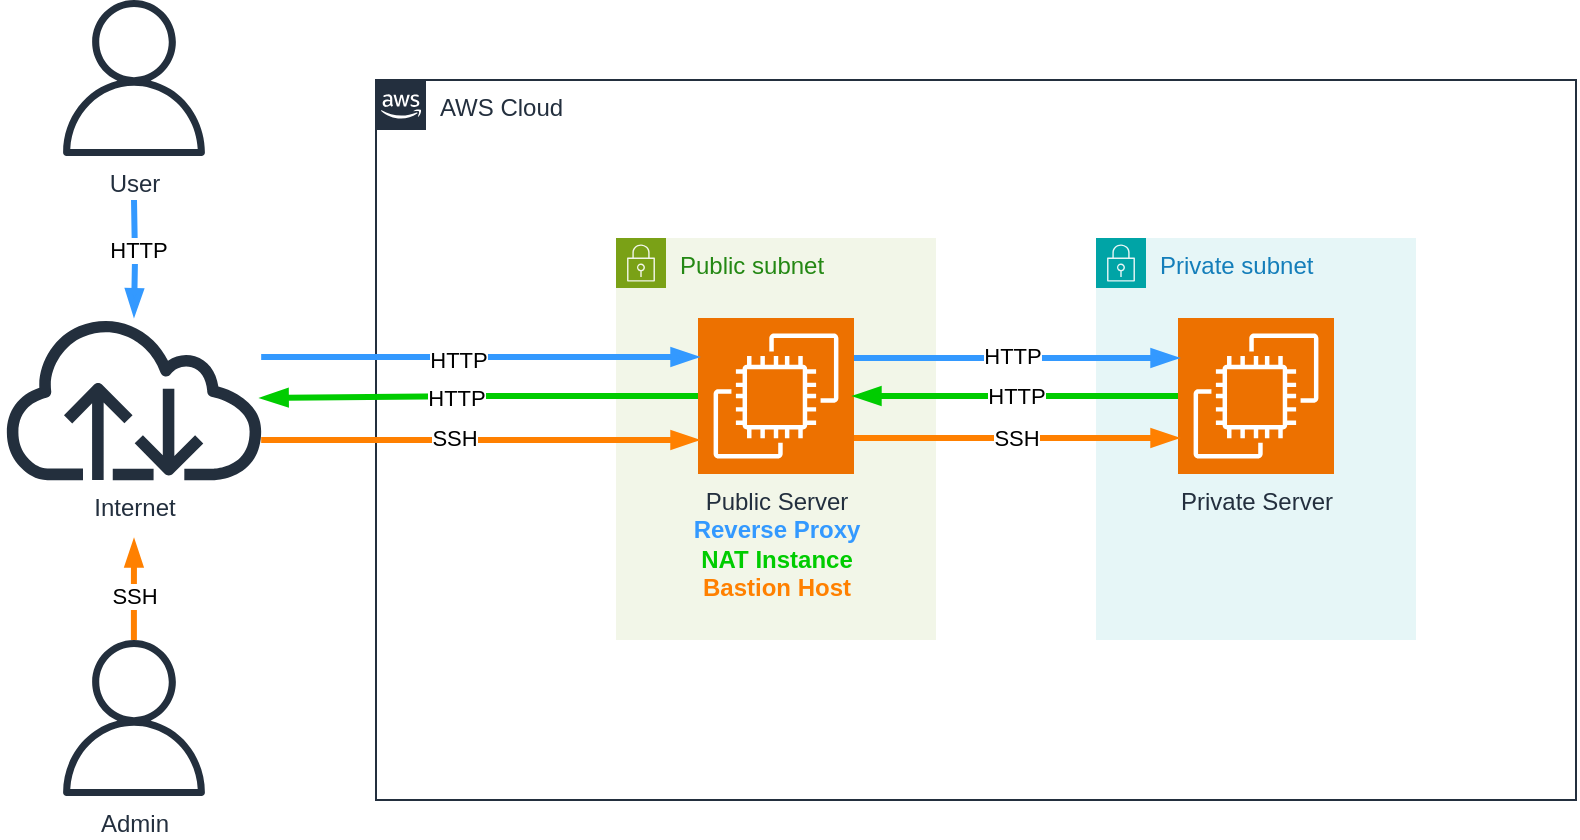 <mxfile version="26.1.1">
  <diagram name="Page-1" id="b3kSgrx2vGMmETdr_YDn">
    <mxGraphModel dx="1224" dy="726" grid="1" gridSize="10" guides="1" tooltips="1" connect="1" arrows="1" fold="1" page="1" pageScale="1" pageWidth="850" pageHeight="1100" math="0" shadow="0">
      <root>
        <mxCell id="0" />
        <mxCell id="1" parent="0" />
        <mxCell id="GjXdtXDcGyxyJpDaa6RI-1" value="AWS Cloud" style="points=[[0,0],[0.25,0],[0.5,0],[0.75,0],[1,0],[1,0.25],[1,0.5],[1,0.75],[1,1],[0.75,1],[0.5,1],[0.25,1],[0,1],[0,0.75],[0,0.5],[0,0.25]];outlineConnect=0;gradientColor=none;html=1;whiteSpace=wrap;fontSize=12;fontStyle=0;container=1;pointerEvents=0;collapsible=0;recursiveResize=0;shape=mxgraph.aws4.group;grIcon=mxgraph.aws4.group_aws_cloud_alt;strokeColor=#232F3E;fillColor=none;verticalAlign=top;align=left;spacingLeft=30;fontColor=#232F3E;dashed=0;" vertex="1" parent="1">
          <mxGeometry x="240" y="80" width="600" height="360" as="geometry" />
        </mxCell>
        <mxCell id="GjXdtXDcGyxyJpDaa6RI-10" value="Internet" style="sketch=0;outlineConnect=0;fontColor=#232F3E;gradientColor=none;fillColor=#232F3D;strokeColor=none;dashed=0;verticalLabelPosition=bottom;verticalAlign=top;align=center;html=1;fontSize=12;fontStyle=0;aspect=fixed;pointerEvents=1;shape=mxgraph.aws4.internet;" vertex="1" parent="1">
          <mxGeometry x="52.13" y="197.84" width="133.75" height="82.31" as="geometry" />
        </mxCell>
        <mxCell id="GjXdtXDcGyxyJpDaa6RI-17" style="edgeStyle=orthogonalEdgeStyle;rounded=0;orthogonalLoop=1;jettySize=auto;html=1;strokeWidth=3;endArrow=blockThin;endFill=1;strokeColor=#FF8000;" edge="1" parent="1" source="GjXdtXDcGyxyJpDaa6RI-16">
          <mxGeometry relative="1" as="geometry">
            <mxPoint x="119" y="310" as="targetPoint" />
          </mxGeometry>
        </mxCell>
        <mxCell id="GjXdtXDcGyxyJpDaa6RI-18" value="SSH" style="edgeLabel;html=1;align=center;verticalAlign=middle;resizable=0;points=[];" vertex="1" connectable="0" parent="GjXdtXDcGyxyJpDaa6RI-17">
          <mxGeometry x="-0.125" relative="1" as="geometry">
            <mxPoint as="offset" />
          </mxGeometry>
        </mxCell>
        <mxCell id="GjXdtXDcGyxyJpDaa6RI-16" value="Admin" style="sketch=0;outlineConnect=0;fontColor=#232F3E;gradientColor=none;fillColor=#232F3D;strokeColor=none;dashed=0;verticalLabelPosition=bottom;verticalAlign=top;align=center;html=1;fontSize=12;fontStyle=0;aspect=fixed;pointerEvents=1;shape=mxgraph.aws4.user;" vertex="1" parent="1">
          <mxGeometry x="80" y="360" width="78" height="78" as="geometry" />
        </mxCell>
        <mxCell id="GjXdtXDcGyxyJpDaa6RI-20" style="edgeStyle=orthogonalEdgeStyle;rounded=0;orthogonalLoop=1;jettySize=auto;html=1;strokeWidth=3;endArrow=blockThin;endFill=1;strokeColor=#3399FF;" edge="1" parent="1" target="GjXdtXDcGyxyJpDaa6RI-10">
          <mxGeometry relative="1" as="geometry">
            <mxPoint x="119" y="140" as="sourcePoint" />
          </mxGeometry>
        </mxCell>
        <mxCell id="GjXdtXDcGyxyJpDaa6RI-21" value="HTTP" style="edgeLabel;html=1;align=center;verticalAlign=middle;resizable=0;points=[];" vertex="1" connectable="0" parent="GjXdtXDcGyxyJpDaa6RI-20">
          <mxGeometry x="-0.143" y="1" relative="1" as="geometry">
            <mxPoint as="offset" />
          </mxGeometry>
        </mxCell>
        <mxCell id="GjXdtXDcGyxyJpDaa6RI-19" value="User" style="sketch=0;outlineConnect=0;fontColor=#232F3E;gradientColor=none;fillColor=#232F3D;strokeColor=none;dashed=0;verticalLabelPosition=bottom;verticalAlign=top;align=center;html=1;fontSize=12;fontStyle=0;aspect=fixed;pointerEvents=1;shape=mxgraph.aws4.user;" vertex="1" parent="1">
          <mxGeometry x="80" y="40" width="78" height="78" as="geometry" />
        </mxCell>
        <mxCell id="GjXdtXDcGyxyJpDaa6RI-2" value="Public subnet" style="points=[[0,0],[0.25,0],[0.5,0],[0.75,0],[1,0],[1,0.25],[1,0.5],[1,0.75],[1,1],[0.75,1],[0.5,1],[0.25,1],[0,1],[0,0.75],[0,0.5],[0,0.25]];outlineConnect=0;gradientColor=none;html=1;whiteSpace=wrap;fontSize=12;fontStyle=0;container=1;pointerEvents=0;collapsible=0;recursiveResize=0;shape=mxgraph.aws4.group;grIcon=mxgraph.aws4.group_security_group;grStroke=0;strokeColor=#7AA116;fillColor=#F2F6E8;verticalAlign=top;align=left;spacingLeft=30;fontColor=#248814;dashed=0;" vertex="1" parent="1">
          <mxGeometry x="360" y="159" width="160" height="201" as="geometry" />
        </mxCell>
        <mxCell id="GjXdtXDcGyxyJpDaa6RI-5" value="&lt;div&gt;&lt;span&gt;&lt;font&gt;Public Server&lt;/font&gt;&lt;/span&gt;&lt;/div&gt;&lt;div&gt;&lt;span&gt;&lt;font style=&quot;color: rgb(51, 153, 255);&quot;&gt;&lt;b&gt;Reverse Proxy&lt;/b&gt;&lt;/font&gt;&lt;/span&gt;&lt;/div&gt;&lt;div&gt;&lt;font style=&quot;color: rgb(0, 204, 0);&quot;&gt;&lt;b&gt;NAT Instance&lt;/b&gt;&lt;/font&gt;&lt;/div&gt;&lt;div&gt;&lt;font style=&quot;color: rgb(255, 128, 0);&quot;&gt;&lt;b&gt;Bastion Host&lt;/b&gt;&lt;/font&gt;&lt;/div&gt;" style="sketch=0;points=[[0,0,0],[0.25,0,0],[0.5,0,0],[0.75,0,0],[1,0,0],[0,1,0],[0.25,1,0],[0.5,1,0],[0.75,1,0],[1,1,0],[0,0.25,0],[0,0.5,0],[0,0.75,0],[1,0.25,0],[1,0.5,0],[1,0.75,0]];outlineConnect=0;fontColor=#232F3E;fillColor=#ED7100;strokeColor=#ffffff;dashed=0;verticalLabelPosition=bottom;verticalAlign=top;align=center;html=1;fontSize=12;fontStyle=0;aspect=fixed;shape=mxgraph.aws4.resourceIcon;resIcon=mxgraph.aws4.ec2;" vertex="1" parent="GjXdtXDcGyxyJpDaa6RI-2">
          <mxGeometry x="41" y="40" width="78" height="78" as="geometry" />
        </mxCell>
        <mxCell id="GjXdtXDcGyxyJpDaa6RI-3" value="Private subnet" style="points=[[0,0],[0.25,0],[0.5,0],[0.75,0],[1,0],[1,0.25],[1,0.5],[1,0.75],[1,1],[0.75,1],[0.5,1],[0.25,1],[0,1],[0,0.75],[0,0.5],[0,0.25]];outlineConnect=0;gradientColor=none;html=1;whiteSpace=wrap;fontSize=12;fontStyle=0;container=1;pointerEvents=0;collapsible=0;recursiveResize=0;shape=mxgraph.aws4.group;grIcon=mxgraph.aws4.group_security_group;grStroke=0;strokeColor=#00A4A6;fillColor=#E6F6F7;verticalAlign=top;align=left;spacingLeft=30;fontColor=#147EBA;dashed=0;" vertex="1" parent="1">
          <mxGeometry x="600" y="159" width="160" height="201" as="geometry" />
        </mxCell>
        <mxCell id="GjXdtXDcGyxyJpDaa6RI-6" value="Private Server" style="sketch=0;points=[[0,0,0],[0.25,0,0],[0.5,0,0],[0.75,0,0],[1,0,0],[0,1,0],[0.25,1,0],[0.5,1,0],[0.75,1,0],[1,1,0],[0,0.25,0],[0,0.5,0],[0,0.75,0],[1,0.25,0],[1,0.5,0],[1,0.75,0]];outlineConnect=0;fontColor=#232F3E;fillColor=#ED7100;strokeColor=#ffffff;dashed=0;verticalLabelPosition=bottom;verticalAlign=top;align=center;html=1;fontSize=12;fontStyle=0;aspect=fixed;shape=mxgraph.aws4.resourceIcon;resIcon=mxgraph.aws4.ec2;" vertex="1" parent="GjXdtXDcGyxyJpDaa6RI-3">
          <mxGeometry x="41" y="40" width="78" height="78" as="geometry" />
        </mxCell>
        <mxCell id="GjXdtXDcGyxyJpDaa6RI-14" style="edgeStyle=orthogonalEdgeStyle;rounded=0;orthogonalLoop=1;jettySize=auto;html=1;strokeWidth=3;endArrow=blockThin;endFill=1;strokeColor=#FF8000;" edge="1" parent="1" source="GjXdtXDcGyxyJpDaa6RI-5" target="GjXdtXDcGyxyJpDaa6RI-6">
          <mxGeometry relative="1" as="geometry">
            <Array as="points">
              <mxPoint x="560" y="259" />
              <mxPoint x="560" y="259" />
            </Array>
          </mxGeometry>
        </mxCell>
        <mxCell id="GjXdtXDcGyxyJpDaa6RI-15" value="SSH" style="edgeLabel;html=1;align=center;verticalAlign=middle;resizable=0;points=[];" vertex="1" connectable="0" parent="GjXdtXDcGyxyJpDaa6RI-14">
          <mxGeometry x="-0.074" y="3" relative="1" as="geometry">
            <mxPoint x="6" y="3" as="offset" />
          </mxGeometry>
        </mxCell>
        <mxCell id="GjXdtXDcGyxyJpDaa6RI-23" style="edgeStyle=orthogonalEdgeStyle;rounded=0;orthogonalLoop=1;jettySize=auto;html=1;strokeWidth=3;endArrow=blockThin;endFill=1;strokeColor=#3399FF;" edge="1" parent="1" source="GjXdtXDcGyxyJpDaa6RI-5" target="GjXdtXDcGyxyJpDaa6RI-6">
          <mxGeometry relative="1" as="geometry">
            <Array as="points">
              <mxPoint x="560" y="219" />
              <mxPoint x="560" y="219" />
            </Array>
          </mxGeometry>
        </mxCell>
        <mxCell id="GjXdtXDcGyxyJpDaa6RI-24" value="HTTP" style="edgeLabel;html=1;align=center;verticalAlign=middle;resizable=0;points=[];" vertex="1" connectable="0" parent="GjXdtXDcGyxyJpDaa6RI-23">
          <mxGeometry x="-0.025" y="1" relative="1" as="geometry">
            <mxPoint as="offset" />
          </mxGeometry>
        </mxCell>
        <mxCell id="GjXdtXDcGyxyJpDaa6RI-25" style="edgeStyle=orthogonalEdgeStyle;rounded=0;orthogonalLoop=1;jettySize=auto;html=1;strokeWidth=3;endArrow=blockThin;endFill=1;strokeColor=#00CC00;" edge="1" parent="1" source="GjXdtXDcGyxyJpDaa6RI-6" target="GjXdtXDcGyxyJpDaa6RI-5">
          <mxGeometry relative="1" as="geometry" />
        </mxCell>
        <mxCell id="GjXdtXDcGyxyJpDaa6RI-26" value="HTTP" style="edgeLabel;html=1;align=center;verticalAlign=middle;resizable=0;points=[];" vertex="1" connectable="0" parent="GjXdtXDcGyxyJpDaa6RI-25">
          <mxGeometry x="0.296" y="-1" relative="1" as="geometry">
            <mxPoint x="24" y="1" as="offset" />
          </mxGeometry>
        </mxCell>
        <mxCell id="GjXdtXDcGyxyJpDaa6RI-22" style="edgeStyle=orthogonalEdgeStyle;rounded=0;orthogonalLoop=1;jettySize=auto;html=1;entryX=0;entryY=0.25;entryDx=0;entryDy=0;entryPerimeter=0;strokeWidth=3;endArrow=blockThin;endFill=1;strokeColor=#3399FF;" edge="1" parent="1" source="GjXdtXDcGyxyJpDaa6RI-10" target="GjXdtXDcGyxyJpDaa6RI-5">
          <mxGeometry relative="1" as="geometry">
            <mxPoint x="170" y="170" as="sourcePoint" />
            <Array as="points">
              <mxPoint x="190" y="219" />
            </Array>
          </mxGeometry>
        </mxCell>
        <mxCell id="GjXdtXDcGyxyJpDaa6RI-29" value="HTTP" style="edgeLabel;html=1;align=center;verticalAlign=middle;resizable=0;points=[];" vertex="1" connectable="0" parent="GjXdtXDcGyxyJpDaa6RI-22">
          <mxGeometry x="0.07" y="-1" relative="1" as="geometry">
            <mxPoint x="-19" as="offset" />
          </mxGeometry>
        </mxCell>
        <mxCell id="GjXdtXDcGyxyJpDaa6RI-27" style="edgeStyle=orthogonalEdgeStyle;rounded=0;orthogonalLoop=1;jettySize=auto;html=1;strokeWidth=3;endArrow=blockThin;endFill=1;strokeColor=#00CC00;" edge="1" parent="1" source="GjXdtXDcGyxyJpDaa6RI-5" target="GjXdtXDcGyxyJpDaa6RI-10">
          <mxGeometry relative="1" as="geometry" />
        </mxCell>
        <mxCell id="GjXdtXDcGyxyJpDaa6RI-28" value="HTTP" style="edgeLabel;html=1;align=center;verticalAlign=middle;resizable=0;points=[];" vertex="1" connectable="0" parent="GjXdtXDcGyxyJpDaa6RI-27">
          <mxGeometry x="-0.148" relative="1" as="geometry">
            <mxPoint x="-28" y="1" as="offset" />
          </mxGeometry>
        </mxCell>
        <mxCell id="GjXdtXDcGyxyJpDaa6RI-12" style="edgeStyle=orthogonalEdgeStyle;rounded=0;orthogonalLoop=1;jettySize=auto;html=1;strokeWidth=3;endArrow=blockThin;endFill=1;fillColor=#ffcc99;strokeColor=#FF8000;" edge="1" parent="1" source="GjXdtXDcGyxyJpDaa6RI-10" target="GjXdtXDcGyxyJpDaa6RI-5">
          <mxGeometry relative="1" as="geometry">
            <mxPoint x="182.587" y="270" as="sourcePoint" />
            <mxPoint x="361" y="270" as="targetPoint" />
            <Array as="points">
              <mxPoint x="270" y="260" />
              <mxPoint x="270" y="260" />
            </Array>
          </mxGeometry>
        </mxCell>
        <mxCell id="GjXdtXDcGyxyJpDaa6RI-13" value="SSH" style="edgeLabel;html=1;align=center;verticalAlign=middle;resizable=0;points=[];" vertex="1" connectable="0" parent="GjXdtXDcGyxyJpDaa6RI-12">
          <mxGeometry x="-0.015" y="1" relative="1" as="geometry">
            <mxPoint x="-11" as="offset" />
          </mxGeometry>
        </mxCell>
      </root>
    </mxGraphModel>
  </diagram>
</mxfile>
